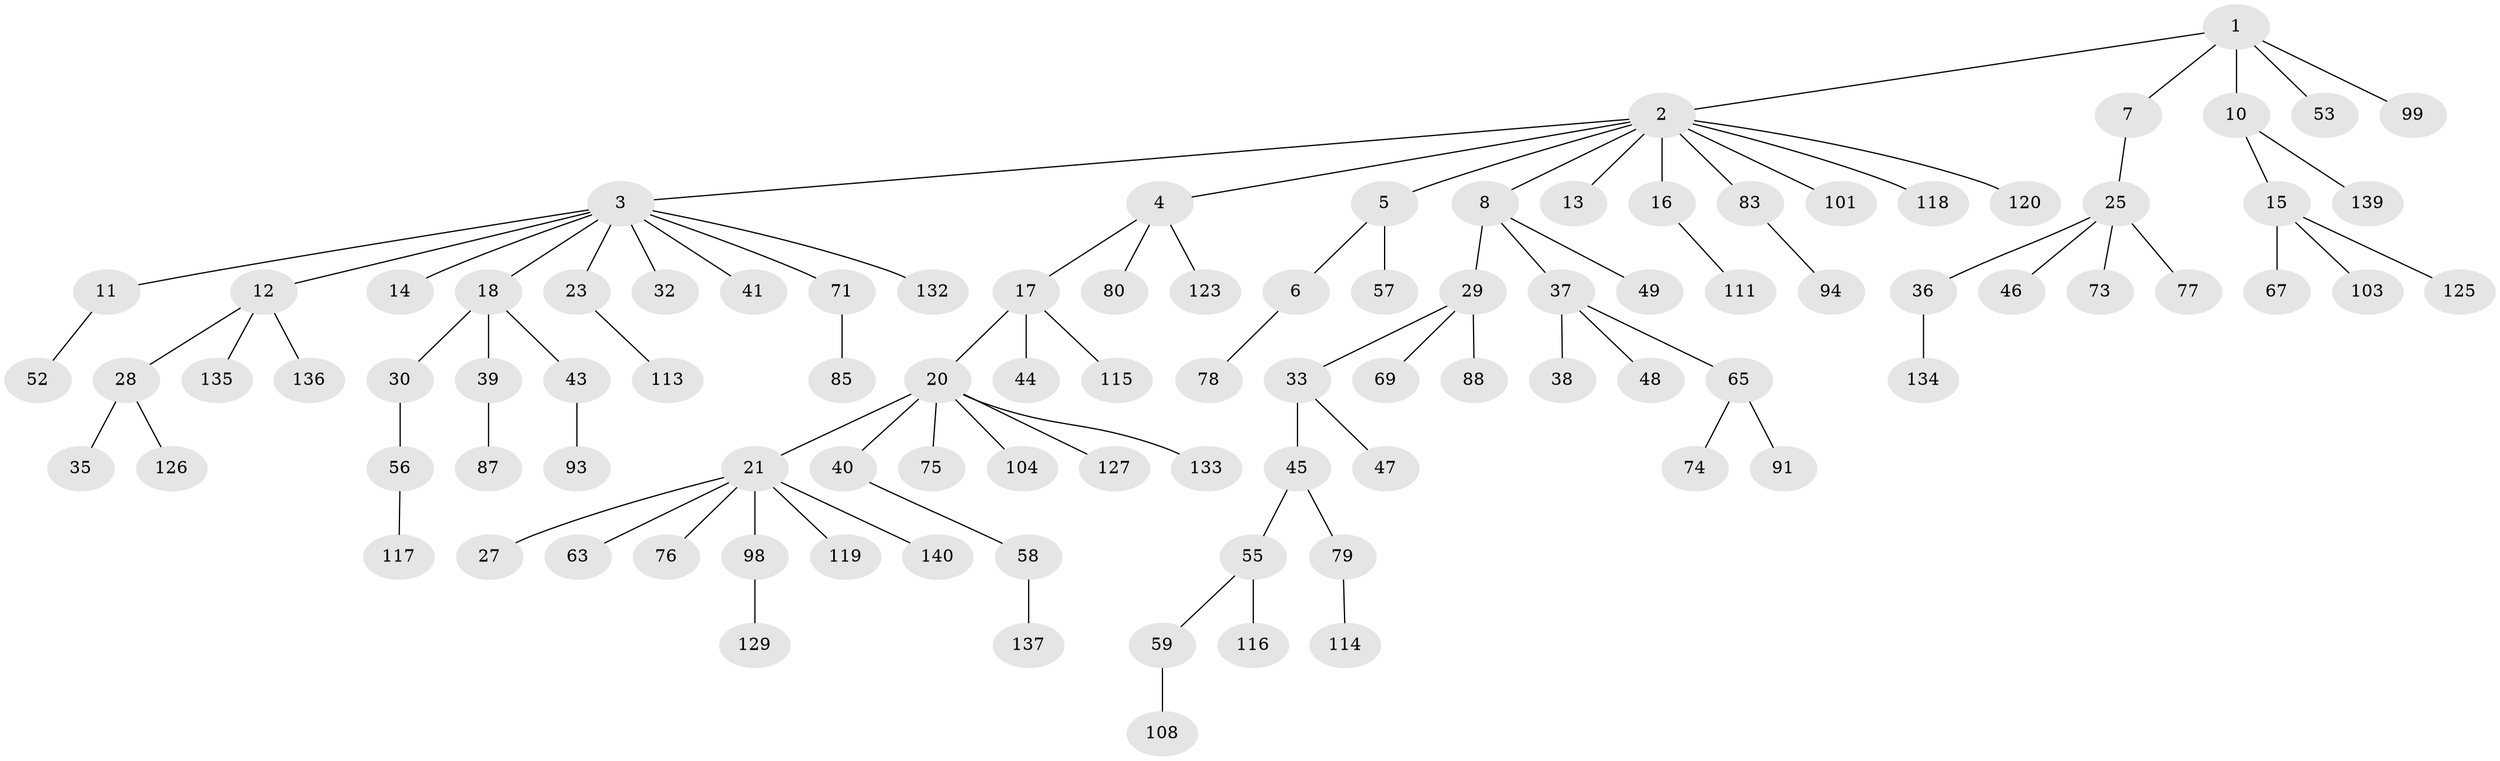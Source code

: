 // original degree distribution, {6: 0.02127659574468085, 10: 0.0070921985815602835, 8: 0.014184397163120567, 5: 0.028368794326241134, 3: 0.10638297872340426, 2: 0.24113475177304963, 4: 0.04964539007092199, 1: 0.5319148936170213}
// Generated by graph-tools (version 1.1) at 2025/42/03/06/25 10:42:05]
// undirected, 96 vertices, 95 edges
graph export_dot {
graph [start="1"]
  node [color=gray90,style=filled];
  1 [super="+95"];
  2 [super="+102"];
  3 [super="+9"];
  4 [super="+131"];
  5;
  6 [super="+81"];
  7 [super="+92"];
  8 [super="+24"];
  10 [super="+68"];
  11;
  12 [super="+26"];
  13;
  14 [super="+19"];
  15 [super="+34"];
  16 [super="+86"];
  17 [super="+70"];
  18 [super="+22"];
  20 [super="+54"];
  21 [super="+62"];
  23;
  25 [super="+107"];
  27 [super="+124"];
  28 [super="+90"];
  29 [super="+89"];
  30 [super="+31"];
  32;
  33 [super="+51"];
  35;
  36 [super="+128"];
  37 [super="+42"];
  38 [super="+109"];
  39 [super="+64"];
  40 [super="+61"];
  41 [super="+110"];
  43 [super="+138"];
  44 [super="+96"];
  45 [super="+50"];
  46;
  47;
  48;
  49;
  52;
  53;
  55 [super="+60"];
  56 [super="+97"];
  57 [super="+84"];
  58 [super="+112"];
  59 [super="+66"];
  63;
  65;
  67;
  69;
  71 [super="+72"];
  73 [super="+82"];
  74 [super="+121"];
  75;
  76 [super="+130"];
  77;
  78;
  79;
  80;
  83;
  85 [super="+105"];
  87;
  88 [super="+141"];
  91;
  93;
  94;
  98 [super="+100"];
  99;
  101;
  103 [super="+106"];
  104;
  108;
  111;
  113;
  114;
  115;
  116 [super="+122"];
  117;
  118;
  119;
  120;
  123;
  125;
  126;
  127;
  129;
  132;
  133;
  134;
  135;
  136;
  137;
  139;
  140;
  1 -- 2;
  1 -- 7;
  1 -- 10;
  1 -- 53;
  1 -- 99;
  2 -- 3;
  2 -- 4;
  2 -- 5;
  2 -- 8;
  2 -- 13;
  2 -- 16;
  2 -- 83;
  2 -- 101;
  2 -- 120;
  2 -- 118;
  3 -- 11;
  3 -- 12;
  3 -- 14;
  3 -- 23;
  3 -- 32;
  3 -- 132;
  3 -- 41;
  3 -- 18;
  3 -- 71;
  4 -- 17;
  4 -- 80;
  4 -- 123;
  5 -- 6;
  5 -- 57;
  6 -- 78;
  7 -- 25;
  8 -- 49;
  8 -- 29;
  8 -- 37;
  10 -- 15;
  10 -- 139;
  11 -- 52;
  12 -- 28;
  12 -- 136;
  12 -- 135;
  15 -- 67;
  15 -- 103;
  15 -- 125;
  16 -- 111;
  17 -- 20;
  17 -- 44;
  17 -- 115;
  18 -- 30;
  18 -- 43;
  18 -- 39;
  20 -- 21;
  20 -- 40;
  20 -- 104;
  20 -- 127;
  20 -- 75;
  20 -- 133;
  21 -- 27;
  21 -- 63;
  21 -- 76;
  21 -- 98;
  21 -- 119;
  21 -- 140;
  23 -- 113;
  25 -- 36;
  25 -- 46;
  25 -- 73;
  25 -- 77;
  28 -- 35;
  28 -- 126;
  29 -- 33;
  29 -- 69;
  29 -- 88;
  30 -- 56;
  33 -- 45;
  33 -- 47;
  36 -- 134;
  37 -- 38;
  37 -- 48;
  37 -- 65;
  39 -- 87;
  40 -- 58;
  43 -- 93;
  45 -- 55;
  45 -- 79;
  55 -- 59;
  55 -- 116;
  56 -- 117;
  58 -- 137;
  59 -- 108;
  65 -- 74;
  65 -- 91;
  71 -- 85;
  79 -- 114;
  83 -- 94;
  98 -- 129;
}

